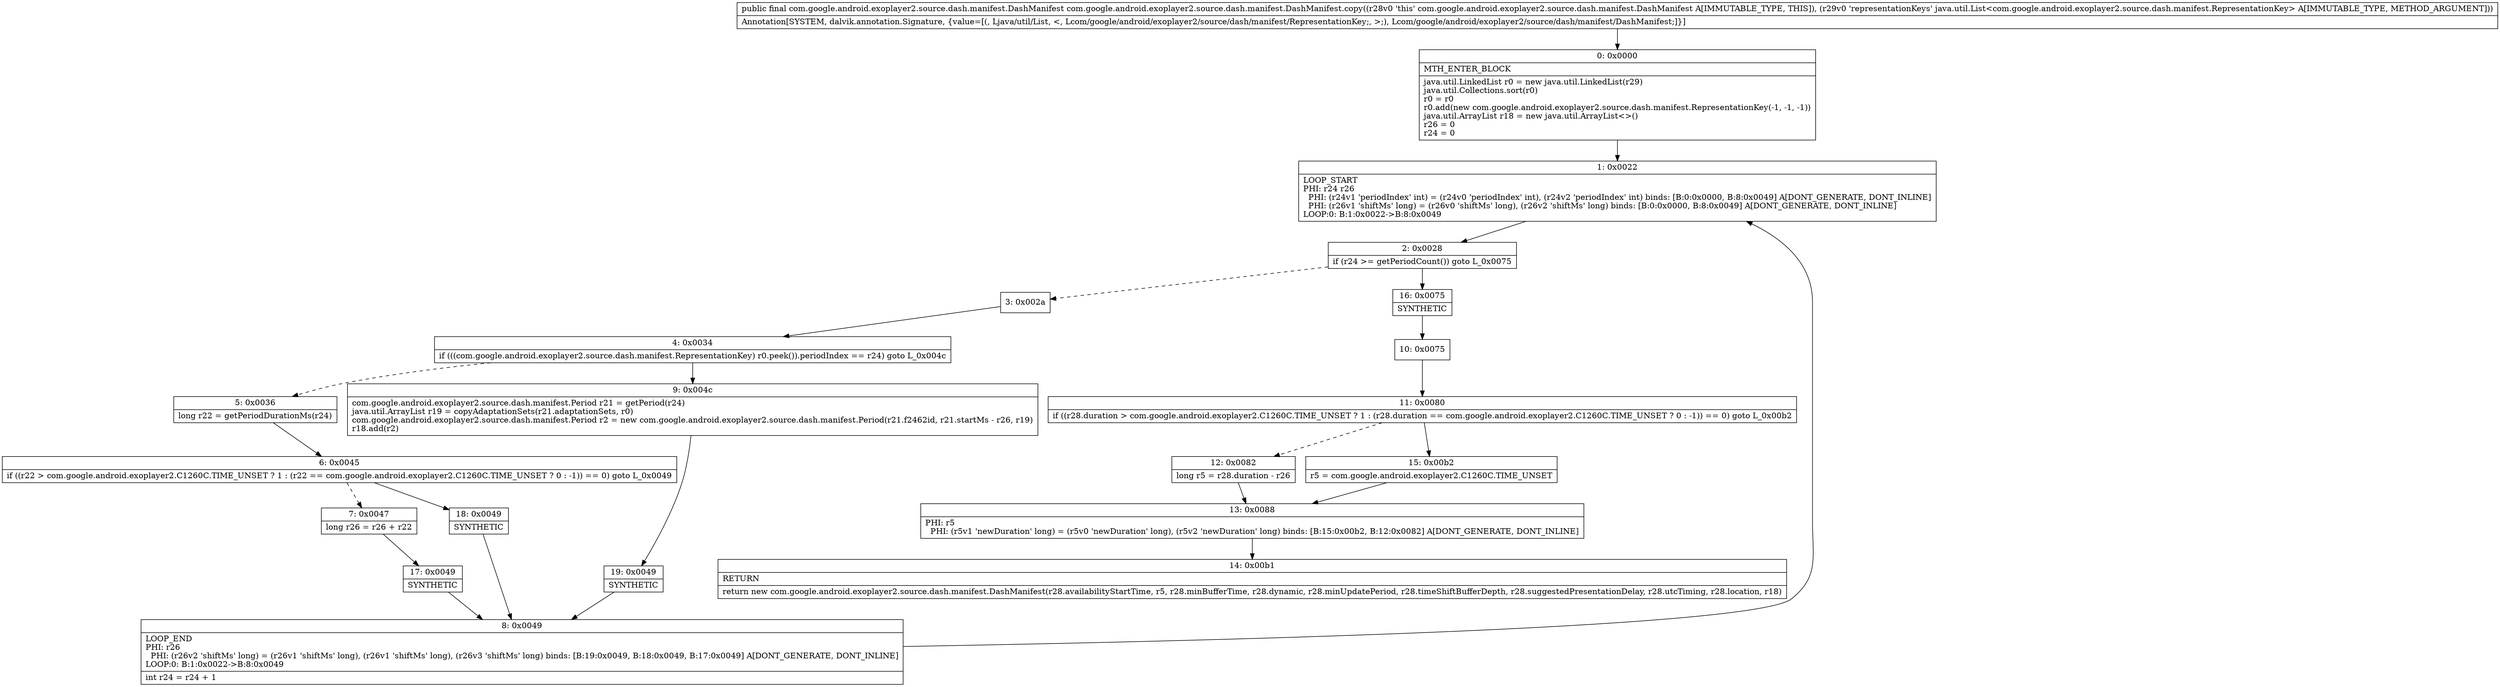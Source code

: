 digraph "CFG forcom.google.android.exoplayer2.source.dash.manifest.DashManifest.copy(Ljava\/util\/List;)Lcom\/google\/android\/exoplayer2\/source\/dash\/manifest\/DashManifest;" {
Node_0 [shape=record,label="{0\:\ 0x0000|MTH_ENTER_BLOCK\l|java.util.LinkedList r0 = new java.util.LinkedList(r29)\ljava.util.Collections.sort(r0)\lr0 = r0\lr0.add(new com.google.android.exoplayer2.source.dash.manifest.RepresentationKey(\-1, \-1, \-1))\ljava.util.ArrayList r18 = new java.util.ArrayList\<\>()\lr26 = 0\lr24 = 0\l}"];
Node_1 [shape=record,label="{1\:\ 0x0022|LOOP_START\lPHI: r24 r26 \l  PHI: (r24v1 'periodIndex' int) = (r24v0 'periodIndex' int), (r24v2 'periodIndex' int) binds: [B:0:0x0000, B:8:0x0049] A[DONT_GENERATE, DONT_INLINE]\l  PHI: (r26v1 'shiftMs' long) = (r26v0 'shiftMs' long), (r26v2 'shiftMs' long) binds: [B:0:0x0000, B:8:0x0049] A[DONT_GENERATE, DONT_INLINE]\lLOOP:0: B:1:0x0022\-\>B:8:0x0049\l}"];
Node_2 [shape=record,label="{2\:\ 0x0028|if (r24 \>= getPeriodCount()) goto L_0x0075\l}"];
Node_3 [shape=record,label="{3\:\ 0x002a}"];
Node_4 [shape=record,label="{4\:\ 0x0034|if (((com.google.android.exoplayer2.source.dash.manifest.RepresentationKey) r0.peek()).periodIndex == r24) goto L_0x004c\l}"];
Node_5 [shape=record,label="{5\:\ 0x0036|long r22 = getPeriodDurationMs(r24)\l}"];
Node_6 [shape=record,label="{6\:\ 0x0045|if ((r22 \> com.google.android.exoplayer2.C1260C.TIME_UNSET ? 1 : (r22 == com.google.android.exoplayer2.C1260C.TIME_UNSET ? 0 : \-1)) == 0) goto L_0x0049\l}"];
Node_7 [shape=record,label="{7\:\ 0x0047|long r26 = r26 + r22\l}"];
Node_8 [shape=record,label="{8\:\ 0x0049|LOOP_END\lPHI: r26 \l  PHI: (r26v2 'shiftMs' long) = (r26v1 'shiftMs' long), (r26v1 'shiftMs' long), (r26v3 'shiftMs' long) binds: [B:19:0x0049, B:18:0x0049, B:17:0x0049] A[DONT_GENERATE, DONT_INLINE]\lLOOP:0: B:1:0x0022\-\>B:8:0x0049\l|int r24 = r24 + 1\l}"];
Node_9 [shape=record,label="{9\:\ 0x004c|com.google.android.exoplayer2.source.dash.manifest.Period r21 = getPeriod(r24)\ljava.util.ArrayList r19 = copyAdaptationSets(r21.adaptationSets, r0)\lcom.google.android.exoplayer2.source.dash.manifest.Period r2 = new com.google.android.exoplayer2.source.dash.manifest.Period(r21.f2462id, r21.startMs \- r26, r19)\lr18.add(r2)\l}"];
Node_10 [shape=record,label="{10\:\ 0x0075}"];
Node_11 [shape=record,label="{11\:\ 0x0080|if ((r28.duration \> com.google.android.exoplayer2.C1260C.TIME_UNSET ? 1 : (r28.duration == com.google.android.exoplayer2.C1260C.TIME_UNSET ? 0 : \-1)) == 0) goto L_0x00b2\l}"];
Node_12 [shape=record,label="{12\:\ 0x0082|long r5 = r28.duration \- r26\l}"];
Node_13 [shape=record,label="{13\:\ 0x0088|PHI: r5 \l  PHI: (r5v1 'newDuration' long) = (r5v0 'newDuration' long), (r5v2 'newDuration' long) binds: [B:15:0x00b2, B:12:0x0082] A[DONT_GENERATE, DONT_INLINE]\l}"];
Node_14 [shape=record,label="{14\:\ 0x00b1|RETURN\l|return new com.google.android.exoplayer2.source.dash.manifest.DashManifest(r28.availabilityStartTime, r5, r28.minBufferTime, r28.dynamic, r28.minUpdatePeriod, r28.timeShiftBufferDepth, r28.suggestedPresentationDelay, r28.utcTiming, r28.location, r18)\l}"];
Node_15 [shape=record,label="{15\:\ 0x00b2|r5 = com.google.android.exoplayer2.C1260C.TIME_UNSET\l}"];
Node_16 [shape=record,label="{16\:\ 0x0075|SYNTHETIC\l}"];
Node_17 [shape=record,label="{17\:\ 0x0049|SYNTHETIC\l}"];
Node_18 [shape=record,label="{18\:\ 0x0049|SYNTHETIC\l}"];
Node_19 [shape=record,label="{19\:\ 0x0049|SYNTHETIC\l}"];
MethodNode[shape=record,label="{public final com.google.android.exoplayer2.source.dash.manifest.DashManifest com.google.android.exoplayer2.source.dash.manifest.DashManifest.copy((r28v0 'this' com.google.android.exoplayer2.source.dash.manifest.DashManifest A[IMMUTABLE_TYPE, THIS]), (r29v0 'representationKeys' java.util.List\<com.google.android.exoplayer2.source.dash.manifest.RepresentationKey\> A[IMMUTABLE_TYPE, METHOD_ARGUMENT]))  | Annotation[SYSTEM, dalvik.annotation.Signature, \{value=[(, Ljava\/util\/List, \<, Lcom\/google\/android\/exoplayer2\/source\/dash\/manifest\/RepresentationKey;, \>;), Lcom\/google\/android\/exoplayer2\/source\/dash\/manifest\/DashManifest;]\}]\l}"];
MethodNode -> Node_0;
Node_0 -> Node_1;
Node_1 -> Node_2;
Node_2 -> Node_3[style=dashed];
Node_2 -> Node_16;
Node_3 -> Node_4;
Node_4 -> Node_5[style=dashed];
Node_4 -> Node_9;
Node_5 -> Node_6;
Node_6 -> Node_7[style=dashed];
Node_6 -> Node_18;
Node_7 -> Node_17;
Node_8 -> Node_1;
Node_9 -> Node_19;
Node_10 -> Node_11;
Node_11 -> Node_12[style=dashed];
Node_11 -> Node_15;
Node_12 -> Node_13;
Node_13 -> Node_14;
Node_15 -> Node_13;
Node_16 -> Node_10;
Node_17 -> Node_8;
Node_18 -> Node_8;
Node_19 -> Node_8;
}

